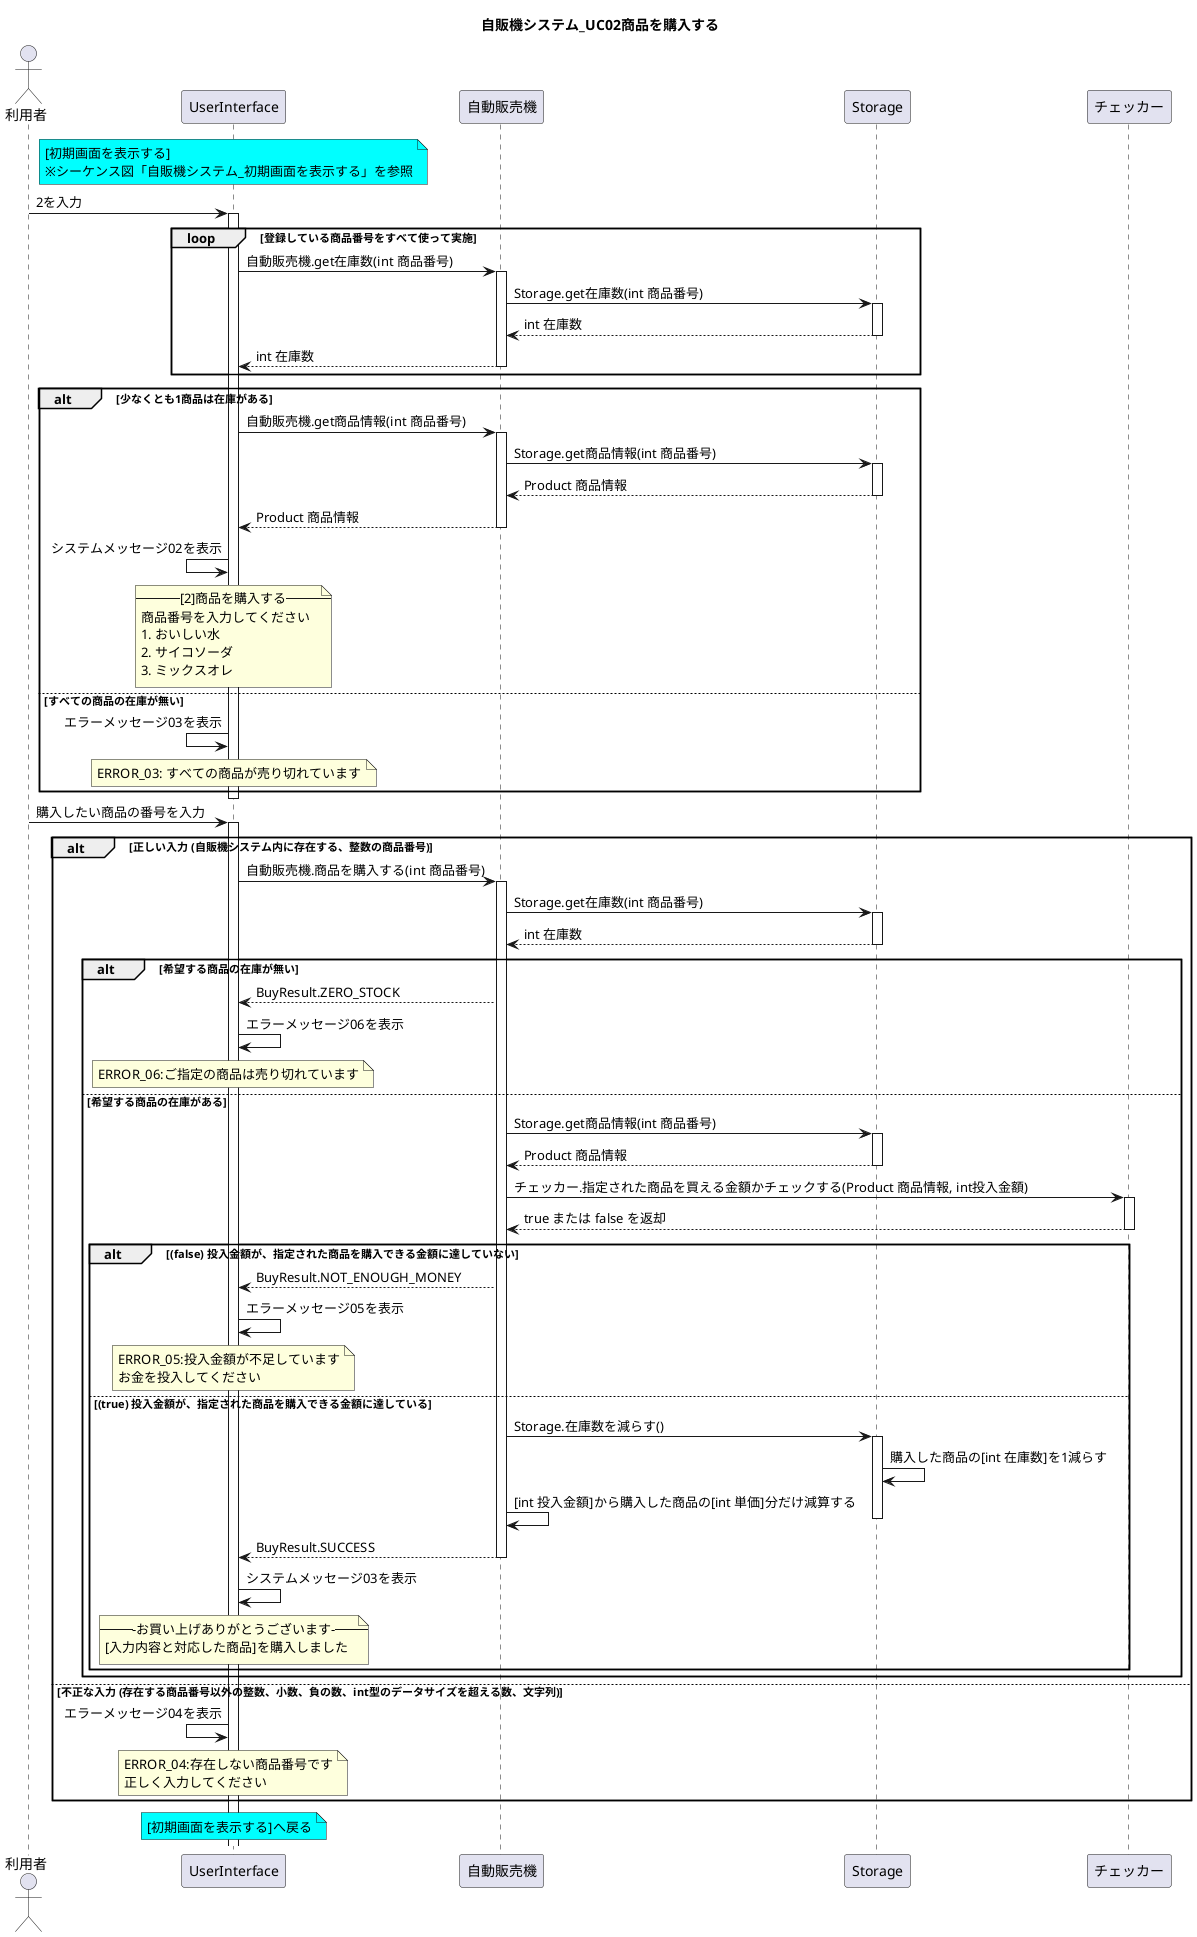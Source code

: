 @startuml
title 自販機システム_UC02商品を購入する

actor 利用者
note over UserInterface #Cyan
[初期画面を表示する]
※シーケンス図「自販機システム_初期画面を表示する」を参照
end note

利用者 -> UserInterface : 2を入力

loop 登録している商品番号をすべて使って実施
activate UserInterface
UserInterface -> 自動販売機 : 自動販売機.get在庫数(int 商品番号)
activate 自動販売機
自動販売機 -> Storage : Storage.get在庫数(int 商品番号)
activate Storage
自動販売機 <-- Storage : int 在庫数
deactivate Storage
UserInterface <-- 自動販売機 : int 在庫数
deactivate 自動販売機
end loop

alt 少なくとも1商品は在庫がある
    UserInterface -> 自動販売機 : 自動販売機.get商品情報(int 商品番号)
    activate 自動販売機
    自動販売機 -> Storage : Storage.get商品情報(int 商品番号)
    activate Storage

    自動販売機 <-- Storage : Product 商品情報 
    deactivate Storage
    UserInterface <-- 自動販売機 : Product 商品情報
    deactivate 自動販売機

    ' UserInterface -> Product : get商品番号(), get商品名()
    ' activate Product
    ' UserInterface <-- Product : int 商品番号, String 商品名
    ' deactivate Product 

    UserInterface <- UserInterface : システムメッセージ02を表示
    note over UserInterface
    --[2]商品を購入する--
    商品番号を入力してください
    1. おいしい水
    2. サイコソーダ
    3. ミックスオレ
    end note

else すべての商品の在庫が無い
    UserInterface <- UserInterface : エラーメッセージ03を表示
    note over UserInterface
    ERROR_03: すべての商品が売り切れています
    end note

end
deactivate UserInterface

利用者 -> UserInterface : 購入したい商品の番号を入力

activate UserInterface

alt 正しい入力 (自販機システム内に存在する、整数の商品番号)

    UserInterface -> 自動販売機 : 自動販売機.商品を購入する(int 商品番号)
    activate 自動販売機
    自動販売機 -> Storage : Storage.get在庫数(int 商品番号)
    activate Storage
    自動販売機 <-- Storage : int 在庫数
    deactivate Storage

    alt 希望する商品の在庫が無い

        UserInterface <-- 自動販売機 : BuyResult.ZERO_STOCK
        UserInterface -> UserInterface : エラーメッセージ06を表示
        note over UserInterface
        ERROR_06:ご指定の商品は売り切れています
        end note


    else 希望する商品の在庫がある

        自動販売機 -> Storage : Storage.get商品情報(int 商品番号)
        activate Storage
        自動販売機 <-- Storage : Product 商品情報 
        deactivate Storage

        自動販売機 -> チェッカー : チェッカー.指定された商品を買える金額かチェックする(Product 商品情報, int投入金額)
        activate チェッカー
        自動販売機 <-- チェッカー : true または false を返却
        deactivate チェッカー

        alt (false) 投入金額が、指定された商品を購入できる金額に達していない
            
            UserInterface <-- 自動販売機 : BuyResult.NOT_ENOUGH_MONEY
            UserInterface -> UserInterface : エラーメッセージ05を表示
            note over UserInterface
            ERROR_05:投入金額が不足しています
            お金を投入してください
            end note

        else (true) 投入金額が、指定された商品を購入できる金額に達している

            自動販売機 -> Storage : Storage.在庫数を減らす()
            activate Storage
            Storage -> Storage : 購入した商品の[int 在庫数]を1減らす
            自動販売機 -> 自動販売機 : [int 投入金額]から購入した商品の[int 単価]分だけ減算する
            deactivate Storage
            UserInterface <-- 自動販売機 : BuyResult.SUCCESS
            deactivate 自動販売機

            UserInterface -> UserInterface : システムメッセージ03を表示
            note over UserInterface
            ---お買い上げありがとうございます---
            [入力内容と対応した商品]を購入しました
            end note
            
        end


    end

else 不正な入力 (存在する商品番号以外の整数、小数、負の数、int型のデータサイズを超える数、文字列)
    
    UserInterface <- UserInterface : エラーメッセージ04を表示
    note over UserInterface
    ERROR_04:存在しない商品番号です
    正しく入力してください
    end note
  
end

note over UserInterface #Cyan
[初期画面を表示する]へ戻る
end note

@enduml